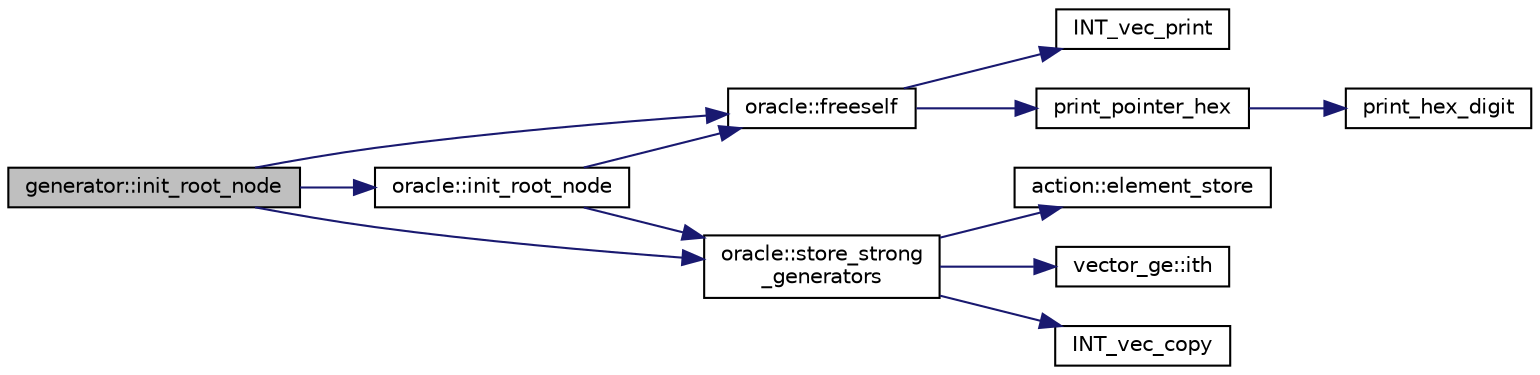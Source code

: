 digraph "generator::init_root_node"
{
  edge [fontname="Helvetica",fontsize="10",labelfontname="Helvetica",labelfontsize="10"];
  node [fontname="Helvetica",fontsize="10",shape=record];
  rankdir="LR";
  Node10043 [label="generator::init_root_node",height=0.2,width=0.4,color="black", fillcolor="grey75", style="filled", fontcolor="black"];
  Node10043 -> Node10044 [color="midnightblue",fontsize="10",style="solid",fontname="Helvetica"];
  Node10044 [label="oracle::freeself",height=0.2,width=0.4,color="black", fillcolor="white", style="filled",URL="$d7/da7/classoracle.html#a809f2f45c76a4289aca3d22d05fcacc1"];
  Node10044 -> Node10045 [color="midnightblue",fontsize="10",style="solid",fontname="Helvetica"];
  Node10045 [label="INT_vec_print",height=0.2,width=0.4,color="black", fillcolor="white", style="filled",URL="$df/dbf/sajeeb_8_c.html#a79a5901af0b47dd0d694109543c027fe"];
  Node10044 -> Node10046 [color="midnightblue",fontsize="10",style="solid",fontname="Helvetica"];
  Node10046 [label="print_pointer_hex",height=0.2,width=0.4,color="black", fillcolor="white", style="filled",URL="$d5/db4/io__and__os_8h.html#a32add94de62a1d910cc0fc35ed90ab48"];
  Node10046 -> Node10047 [color="midnightblue",fontsize="10",style="solid",fontname="Helvetica"];
  Node10047 [label="print_hex_digit",height=0.2,width=0.4,color="black", fillcolor="white", style="filled",URL="$d4/d74/util_8_c.html#a36c64a828eefed0a0cfdd6186ec92c31"];
  Node10043 -> Node10048 [color="midnightblue",fontsize="10",style="solid",fontname="Helvetica"];
  Node10048 [label="oracle::store_strong\l_generators",height=0.2,width=0.4,color="black", fillcolor="white", style="filled",URL="$d7/da7/classoracle.html#a905d0cad4b33515e581039ed8902b3be"];
  Node10048 -> Node10049 [color="midnightblue",fontsize="10",style="solid",fontname="Helvetica"];
  Node10049 [label="action::element_store",height=0.2,width=0.4,color="black", fillcolor="white", style="filled",URL="$d2/d86/classaction.html#ab969a7009cc85c12f988a18a06b5db64"];
  Node10048 -> Node10050 [color="midnightblue",fontsize="10",style="solid",fontname="Helvetica"];
  Node10050 [label="vector_ge::ith",height=0.2,width=0.4,color="black", fillcolor="white", style="filled",URL="$d4/d6e/classvector__ge.html#a1ff002e8b746a9beb119d57dcd4a15ff"];
  Node10048 -> Node10051 [color="midnightblue",fontsize="10",style="solid",fontname="Helvetica"];
  Node10051 [label="INT_vec_copy",height=0.2,width=0.4,color="black", fillcolor="white", style="filled",URL="$df/dbf/sajeeb_8_c.html#ac2d875e27e009af6ec04d17254d11075"];
  Node10043 -> Node10052 [color="midnightblue",fontsize="10",style="solid",fontname="Helvetica"];
  Node10052 [label="oracle::init_root_node",height=0.2,width=0.4,color="black", fillcolor="white", style="filled",URL="$d7/da7/classoracle.html#a39267b7776b0cc2d93cda40fce9813a2"];
  Node10052 -> Node10044 [color="midnightblue",fontsize="10",style="solid",fontname="Helvetica"];
  Node10052 -> Node10048 [color="midnightblue",fontsize="10",style="solid",fontname="Helvetica"];
}
